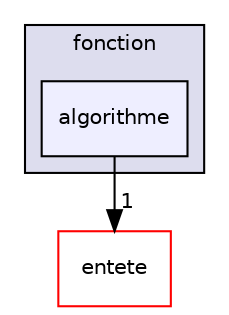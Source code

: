 digraph "src/fonction/algorithme" {
  compound=true
  node [ fontsize="10", fontname="Helvetica"];
  edge [ labelfontsize="10", labelfontname="Helvetica"];
  subgraph clusterdir_e0683b5c9331c990babf1ba823d1146c {
    graph [ bgcolor="#ddddee", pencolor="black", label="fonction" fontname="Helvetica", fontsize="10", URL="dir_e0683b5c9331c990babf1ba823d1146c.html"]
  dir_81028496db811feb61c64ff087cc2877 [shape=box, label="algorithme", style="filled", fillcolor="#eeeeff", pencolor="black", URL="dir_81028496db811feb61c64ff087cc2877.html"];
  }
  dir_2db5f1c5034b754c69755a32007f81b7 [shape=box label="entete" fillcolor="white" style="filled" color="red" URL="dir_2db5f1c5034b754c69755a32007f81b7.html"];
  dir_81028496db811feb61c64ff087cc2877->dir_2db5f1c5034b754c69755a32007f81b7 [headlabel="1", labeldistance=1.5 headhref="dir_000022_000001.html"];
}
